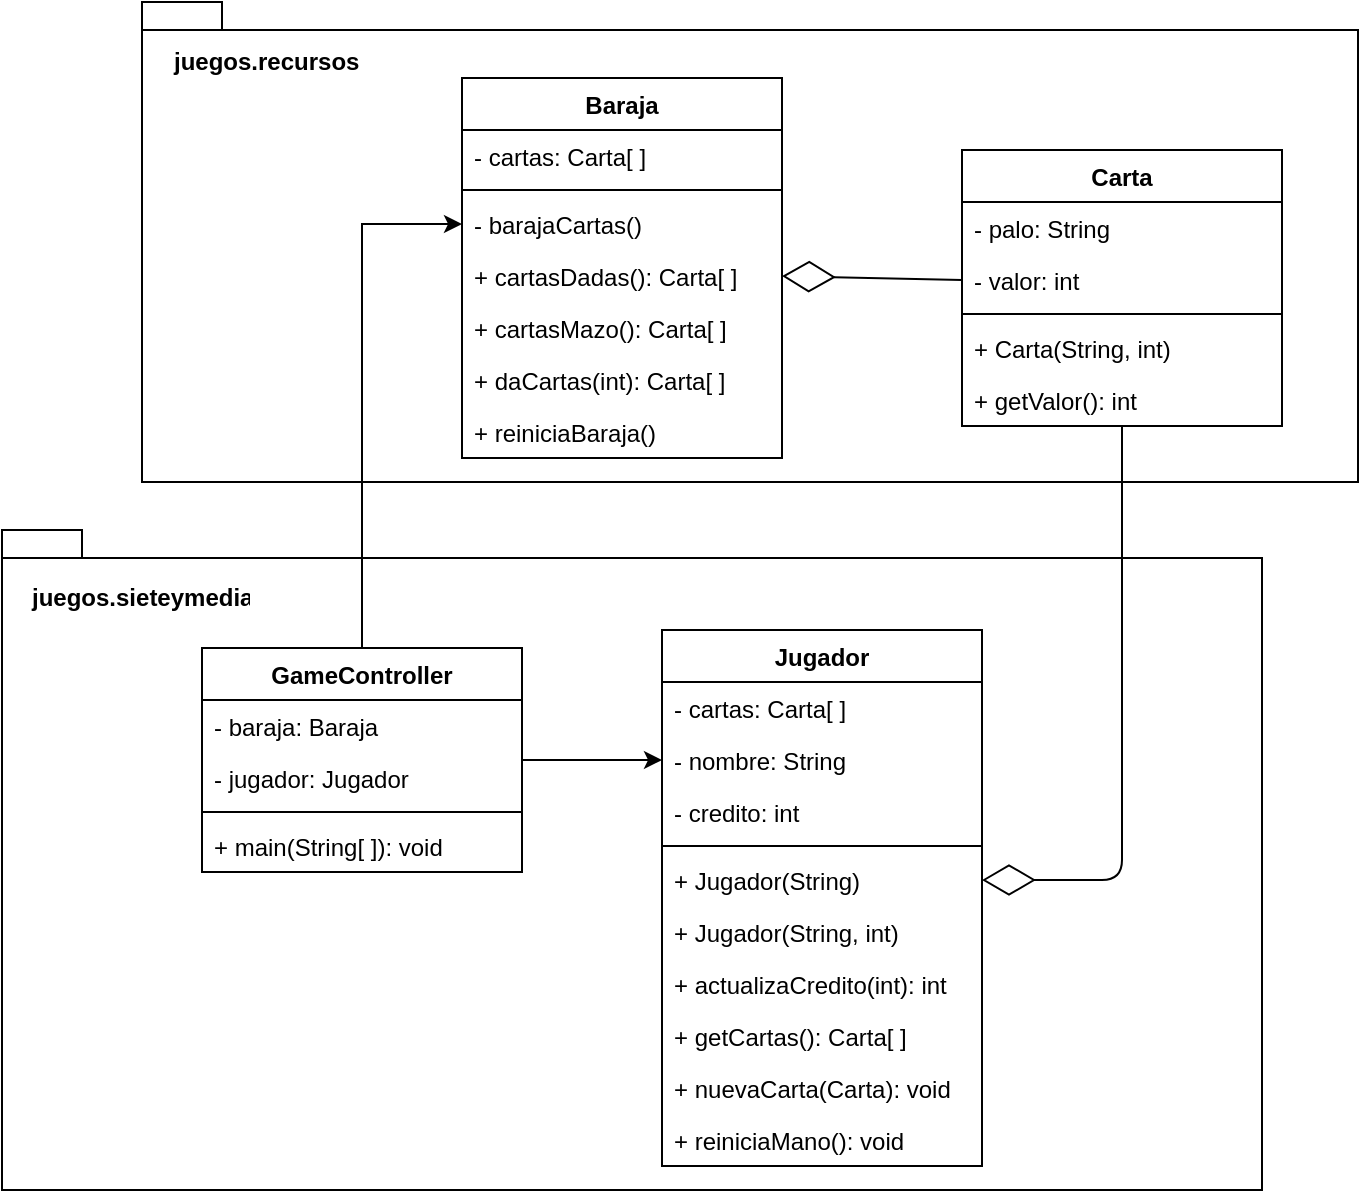 <mxfile version="12.5.5" type="device"><diagram id="cOz-jQHdaXocLVm7Q36K" name="Page-1"><mxGraphModel dx="1041" dy="641" grid="1" gridSize="10" guides="1" tooltips="1" connect="1" arrows="1" fold="1" page="1" pageScale="1" pageWidth="827" pageHeight="1169" math="0" shadow="0"><root><mxCell id="0"/><mxCell id="1" parent="0"/><mxCell id="6sSJ9NvwAniRR-6xkXy1-37" value="" style="shape=folder;fontStyle=1;spacingTop=10;tabWidth=40;tabHeight=14;tabPosition=left;html=1;" vertex="1" parent="1"><mxGeometry x="120" y="146" width="608" height="240" as="geometry"/></mxCell><mxCell id="6sSJ9NvwAniRR-6xkXy1-36" value="" style="shape=folder;fontStyle=1;spacingTop=10;tabWidth=40;tabHeight=14;tabPosition=left;html=1;" vertex="1" parent="1"><mxGeometry x="50" y="410" width="630" height="330" as="geometry"/></mxCell><mxCell id="6sSJ9NvwAniRR-6xkXy1-1" value="Baraja" style="swimlane;fontStyle=1;align=center;verticalAlign=top;childLayout=stackLayout;horizontal=1;startSize=26;horizontalStack=0;resizeParent=1;resizeParentMax=0;resizeLast=0;collapsible=1;marginBottom=0;" parent="1" vertex="1"><mxGeometry x="280" y="184" width="160" height="190" as="geometry"><mxRectangle x="210" y="150" width="70" height="26" as="alternateBounds"/></mxGeometry></mxCell><mxCell id="6sSJ9NvwAniRR-6xkXy1-2" value="- cartas: Carta[ ]" style="text;strokeColor=none;fillColor=none;align=left;verticalAlign=top;spacingLeft=4;spacingRight=4;overflow=hidden;rotatable=0;points=[[0,0.5],[1,0.5]];portConstraint=eastwest;" parent="6sSJ9NvwAniRR-6xkXy1-1" vertex="1"><mxGeometry y="26" width="160" height="26" as="geometry"/></mxCell><mxCell id="6sSJ9NvwAniRR-6xkXy1-3" value="" style="line;strokeWidth=1;fillColor=none;align=left;verticalAlign=middle;spacingTop=-1;spacingLeft=3;spacingRight=3;rotatable=0;labelPosition=right;points=[];portConstraint=eastwest;" parent="6sSJ9NvwAniRR-6xkXy1-1" vertex="1"><mxGeometry y="52" width="160" height="8" as="geometry"/></mxCell><mxCell id="6sSJ9NvwAniRR-6xkXy1-7" value="- barajaCartas()" style="text;strokeColor=none;fillColor=none;align=left;verticalAlign=top;spacingLeft=4;spacingRight=4;overflow=hidden;rotatable=0;points=[[0,0.5],[1,0.5]];portConstraint=eastwest;" parent="6sSJ9NvwAniRR-6xkXy1-1" vertex="1"><mxGeometry y="60" width="160" height="26" as="geometry"/></mxCell><mxCell id="6sSJ9NvwAniRR-6xkXy1-6" value="+ cartasDadas(): Carta[ ]" style="text;strokeColor=none;fillColor=none;align=left;verticalAlign=top;spacingLeft=4;spacingRight=4;overflow=hidden;rotatable=0;points=[[0,0.5],[1,0.5]];portConstraint=eastwest;" parent="6sSJ9NvwAniRR-6xkXy1-1" vertex="1"><mxGeometry y="86" width="160" height="26" as="geometry"/></mxCell><mxCell id="6sSJ9NvwAniRR-6xkXy1-5" value="+ cartasMazo(): Carta[ ]" style="text;strokeColor=none;fillColor=none;align=left;verticalAlign=top;spacingLeft=4;spacingRight=4;overflow=hidden;rotatable=0;points=[[0,0.5],[1,0.5]];portConstraint=eastwest;" parent="6sSJ9NvwAniRR-6xkXy1-1" vertex="1"><mxGeometry y="112" width="160" height="26" as="geometry"/></mxCell><mxCell id="6sSJ9NvwAniRR-6xkXy1-4" value="+ daCartas(int): Carta[ ]" style="text;strokeColor=none;fillColor=none;align=left;verticalAlign=top;spacingLeft=4;spacingRight=4;overflow=hidden;rotatable=0;points=[[0,0.5],[1,0.5]];portConstraint=eastwest;" parent="6sSJ9NvwAniRR-6xkXy1-1" vertex="1"><mxGeometry y="138" width="160" height="26" as="geometry"/></mxCell><mxCell id="6sSJ9NvwAniRR-6xkXy1-44" value="+ reiniciaBaraja()" style="text;strokeColor=none;fillColor=none;align=left;verticalAlign=top;spacingLeft=4;spacingRight=4;overflow=hidden;rotatable=0;points=[[0,0.5],[1,0.5]];portConstraint=eastwest;" vertex="1" parent="6sSJ9NvwAniRR-6xkXy1-1"><mxGeometry y="164" width="160" height="26" as="geometry"/></mxCell><mxCell id="6sSJ9NvwAniRR-6xkXy1-42" style="edgeStyle=orthogonalEdgeStyle;rounded=1;orthogonalLoop=1;jettySize=auto;html=1;entryX=1;entryY=0.5;entryDx=0;entryDy=0;endArrow=diamondThin;endFill=0;startArrow=none;startFill=0;endSize=24;" edge="1" parent="1" source="6sSJ9NvwAniRR-6xkXy1-8" target="6sSJ9NvwAniRR-6xkXy1-26"><mxGeometry relative="1" as="geometry"/></mxCell><mxCell id="6sSJ9NvwAniRR-6xkXy1-8" value="Carta" style="swimlane;fontStyle=1;align=center;verticalAlign=top;childLayout=stackLayout;horizontal=1;startSize=26;horizontalStack=0;resizeParent=1;resizeParentMax=0;resizeLast=0;collapsible=1;marginBottom=0;" vertex="1" parent="1"><mxGeometry x="530" y="220" width="160" height="138" as="geometry"/></mxCell><mxCell id="6sSJ9NvwAniRR-6xkXy1-9" value="- palo: String" style="text;strokeColor=none;fillColor=none;align=left;verticalAlign=top;spacingLeft=4;spacingRight=4;overflow=hidden;rotatable=0;points=[[0,0.5],[1,0.5]];portConstraint=eastwest;" vertex="1" parent="6sSJ9NvwAniRR-6xkXy1-8"><mxGeometry y="26" width="160" height="26" as="geometry"/></mxCell><mxCell id="6sSJ9NvwAniRR-6xkXy1-12" value="- valor: int" style="text;strokeColor=none;fillColor=none;align=left;verticalAlign=top;spacingLeft=4;spacingRight=4;overflow=hidden;rotatable=0;points=[[0,0.5],[1,0.5]];portConstraint=eastwest;" vertex="1" parent="6sSJ9NvwAniRR-6xkXy1-8"><mxGeometry y="52" width="160" height="26" as="geometry"/></mxCell><mxCell id="6sSJ9NvwAniRR-6xkXy1-10" value="" style="line;strokeWidth=1;fillColor=none;align=left;verticalAlign=middle;spacingTop=-1;spacingLeft=3;spacingRight=3;rotatable=0;labelPosition=right;points=[];portConstraint=eastwest;" vertex="1" parent="6sSJ9NvwAniRR-6xkXy1-8"><mxGeometry y="78" width="160" height="8" as="geometry"/></mxCell><mxCell id="6sSJ9NvwAniRR-6xkXy1-11" value="+ Carta(String, int)" style="text;strokeColor=none;fillColor=none;align=left;verticalAlign=top;spacingLeft=4;spacingRight=4;overflow=hidden;rotatable=0;points=[[0,0.5],[1,0.5]];portConstraint=eastwest;" vertex="1" parent="6sSJ9NvwAniRR-6xkXy1-8"><mxGeometry y="86" width="160" height="26" as="geometry"/></mxCell><mxCell id="6sSJ9NvwAniRR-6xkXy1-41" value="+ getValor(): int" style="text;strokeColor=none;fillColor=none;align=left;verticalAlign=top;spacingLeft=4;spacingRight=4;overflow=hidden;rotatable=0;points=[[0,0.5],[1,0.5]];portConstraint=eastwest;" vertex="1" parent="6sSJ9NvwAniRR-6xkXy1-8"><mxGeometry y="112" width="160" height="26" as="geometry"/></mxCell><mxCell id="6sSJ9NvwAniRR-6xkXy1-30" style="edgeStyle=orthogonalEdgeStyle;rounded=0;orthogonalLoop=1;jettySize=auto;html=1;exitX=0.5;exitY=0;exitDx=0;exitDy=0;" edge="1" parent="1" source="6sSJ9NvwAniRR-6xkXy1-15" target="6sSJ9NvwAniRR-6xkXy1-7"><mxGeometry relative="1" as="geometry"/></mxCell><mxCell id="6sSJ9NvwAniRR-6xkXy1-31" style="edgeStyle=orthogonalEdgeStyle;rounded=0;orthogonalLoop=1;jettySize=auto;html=1;entryX=0;entryY=0.5;entryDx=0;entryDy=0;" edge="1" parent="1" source="6sSJ9NvwAniRR-6xkXy1-15" target="6sSJ9NvwAniRR-6xkXy1-24"><mxGeometry relative="1" as="geometry"/></mxCell><mxCell id="6sSJ9NvwAniRR-6xkXy1-15" value="GameController" style="swimlane;fontStyle=1;align=center;verticalAlign=top;childLayout=stackLayout;horizontal=1;startSize=26;horizontalStack=0;resizeParent=1;resizeParentMax=0;resizeLast=0;collapsible=1;marginBottom=0;" vertex="1" parent="1"><mxGeometry x="150" y="469" width="160" height="112" as="geometry"/></mxCell><mxCell id="6sSJ9NvwAniRR-6xkXy1-16" value="- baraja: Baraja" style="text;strokeColor=none;fillColor=none;align=left;verticalAlign=top;spacingLeft=4;spacingRight=4;overflow=hidden;rotatable=0;points=[[0,0.5],[1,0.5]];portConstraint=eastwest;" vertex="1" parent="6sSJ9NvwAniRR-6xkXy1-15"><mxGeometry y="26" width="160" height="26" as="geometry"/></mxCell><mxCell id="6sSJ9NvwAniRR-6xkXy1-19" value="- jugador: Jugador" style="text;strokeColor=none;fillColor=none;align=left;verticalAlign=top;spacingLeft=4;spacingRight=4;overflow=hidden;rotatable=0;points=[[0,0.5],[1,0.5]];portConstraint=eastwest;" vertex="1" parent="6sSJ9NvwAniRR-6xkXy1-15"><mxGeometry y="52" width="160" height="26" as="geometry"/></mxCell><mxCell id="6sSJ9NvwAniRR-6xkXy1-17" value="" style="line;strokeWidth=1;fillColor=none;align=left;verticalAlign=middle;spacingTop=-1;spacingLeft=3;spacingRight=3;rotatable=0;labelPosition=right;points=[];portConstraint=eastwest;" vertex="1" parent="6sSJ9NvwAniRR-6xkXy1-15"><mxGeometry y="78" width="160" height="8" as="geometry"/></mxCell><mxCell id="6sSJ9NvwAniRR-6xkXy1-18" value="+ main(String[ ]): void" style="text;strokeColor=none;fillColor=none;align=left;verticalAlign=top;spacingLeft=4;spacingRight=4;overflow=hidden;rotatable=0;points=[[0,0.5],[1,0.5]];portConstraint=eastwest;" vertex="1" parent="6sSJ9NvwAniRR-6xkXy1-15"><mxGeometry y="86" width="160" height="26" as="geometry"/></mxCell><mxCell id="6sSJ9NvwAniRR-6xkXy1-22" value="" style="endArrow=diamondThin;endFill=0;endSize=24;html=1;entryX=1;entryY=0.5;entryDx=0;entryDy=0;exitX=0;exitY=0.5;exitDx=0;exitDy=0;" edge="1" parent="1" source="6sSJ9NvwAniRR-6xkXy1-12" target="6sSJ9NvwAniRR-6xkXy1-6"><mxGeometry width="160" relative="1" as="geometry"><mxPoint x="630" y="210" as="sourcePoint"/><mxPoint x="790" y="210" as="targetPoint"/></mxGeometry></mxCell><mxCell id="6sSJ9NvwAniRR-6xkXy1-23" value="Jugador" style="swimlane;fontStyle=1;align=center;verticalAlign=top;childLayout=stackLayout;horizontal=1;startSize=26;horizontalStack=0;resizeParent=1;resizeParentMax=0;resizeLast=0;collapsible=1;marginBottom=0;" vertex="1" parent="1"><mxGeometry x="380" y="460" width="160" height="268" as="geometry"/></mxCell><mxCell id="6sSJ9NvwAniRR-6xkXy1-28" value="- cartas: Carta[ ]" style="text;strokeColor=none;fillColor=none;align=left;verticalAlign=top;spacingLeft=4;spacingRight=4;overflow=hidden;rotatable=0;points=[[0,0.5],[1,0.5]];portConstraint=eastwest;" vertex="1" parent="6sSJ9NvwAniRR-6xkXy1-23"><mxGeometry y="26" width="160" height="26" as="geometry"/></mxCell><mxCell id="6sSJ9NvwAniRR-6xkXy1-24" value="- nombre: String" style="text;strokeColor=none;fillColor=none;align=left;verticalAlign=top;spacingLeft=4;spacingRight=4;overflow=hidden;rotatable=0;points=[[0,0.5],[1,0.5]];portConstraint=eastwest;" vertex="1" parent="6sSJ9NvwAniRR-6xkXy1-23"><mxGeometry y="52" width="160" height="26" as="geometry"/></mxCell><mxCell id="6sSJ9NvwAniRR-6xkXy1-27" value="- credito: int" style="text;strokeColor=none;fillColor=none;align=left;verticalAlign=top;spacingLeft=4;spacingRight=4;overflow=hidden;rotatable=0;points=[[0,0.5],[1,0.5]];portConstraint=eastwest;" vertex="1" parent="6sSJ9NvwAniRR-6xkXy1-23"><mxGeometry y="78" width="160" height="26" as="geometry"/></mxCell><mxCell id="6sSJ9NvwAniRR-6xkXy1-25" value="" style="line;strokeWidth=1;fillColor=none;align=left;verticalAlign=middle;spacingTop=-1;spacingLeft=3;spacingRight=3;rotatable=0;labelPosition=right;points=[];portConstraint=eastwest;" vertex="1" parent="6sSJ9NvwAniRR-6xkXy1-23"><mxGeometry y="104" width="160" height="8" as="geometry"/></mxCell><mxCell id="6sSJ9NvwAniRR-6xkXy1-26" value="+ Jugador(String)" style="text;strokeColor=none;fillColor=none;align=left;verticalAlign=top;spacingLeft=4;spacingRight=4;overflow=hidden;rotatable=0;points=[[0,0.5],[1,0.5]];portConstraint=eastwest;" vertex="1" parent="6sSJ9NvwAniRR-6xkXy1-23"><mxGeometry y="112" width="160" height="26" as="geometry"/></mxCell><mxCell id="6sSJ9NvwAniRR-6xkXy1-45" value="+ Jugador(String, int)" style="text;strokeColor=none;fillColor=none;align=left;verticalAlign=top;spacingLeft=4;spacingRight=4;overflow=hidden;rotatable=0;points=[[0,0.5],[1,0.5]];portConstraint=eastwest;" vertex="1" parent="6sSJ9NvwAniRR-6xkXy1-23"><mxGeometry y="138" width="160" height="26" as="geometry"/></mxCell><mxCell id="6sSJ9NvwAniRR-6xkXy1-40" value="+ actualizaCredito(int): int" style="text;strokeColor=none;fillColor=none;align=left;verticalAlign=top;spacingLeft=4;spacingRight=4;overflow=hidden;rotatable=0;points=[[0,0.5],[1,0.5]];portConstraint=eastwest;" vertex="1" parent="6sSJ9NvwAniRR-6xkXy1-23"><mxGeometry y="164" width="160" height="26" as="geometry"/></mxCell><mxCell id="6sSJ9NvwAniRR-6xkXy1-33" value="+ getCartas(): Carta[ ]" style="text;strokeColor=none;fillColor=none;align=left;verticalAlign=top;spacingLeft=4;spacingRight=4;overflow=hidden;rotatable=0;points=[[0,0.5],[1,0.5]];portConstraint=eastwest;" vertex="1" parent="6sSJ9NvwAniRR-6xkXy1-23"><mxGeometry y="190" width="160" height="26" as="geometry"/></mxCell><mxCell id="6sSJ9NvwAniRR-6xkXy1-46" value="+ nuevaCarta(Carta): void" style="text;strokeColor=none;fillColor=none;align=left;verticalAlign=top;spacingLeft=4;spacingRight=4;overflow=hidden;rotatable=0;points=[[0,0.5],[1,0.5]];portConstraint=eastwest;" vertex="1" parent="6sSJ9NvwAniRR-6xkXy1-23"><mxGeometry y="216" width="160" height="26" as="geometry"/></mxCell><mxCell id="6sSJ9NvwAniRR-6xkXy1-47" value="+ reiniciaMano(): void" style="text;strokeColor=none;fillColor=none;align=left;verticalAlign=top;spacingLeft=4;spacingRight=4;overflow=hidden;rotatable=0;points=[[0,0.5],[1,0.5]];portConstraint=eastwest;" vertex="1" parent="6sSJ9NvwAniRR-6xkXy1-23"><mxGeometry y="242" width="160" height="26" as="geometry"/></mxCell><mxCell id="6sSJ9NvwAniRR-6xkXy1-38" value="juegos.recursos" style="text;strokeColor=none;fillColor=none;align=left;verticalAlign=top;spacingLeft=4;spacingRight=4;overflow=hidden;rotatable=0;points=[[0,0.5],[1,0.5]];portConstraint=eastwest;fontStyle=1" vertex="1" parent="1"><mxGeometry x="130" y="162" width="120" height="26" as="geometry"/></mxCell><mxCell id="6sSJ9NvwAniRR-6xkXy1-39" value="juegos.sieteymedia" style="text;strokeColor=none;fillColor=none;align=left;verticalAlign=top;spacingLeft=4;spacingRight=4;overflow=hidden;rotatable=0;points=[[0,0.5],[1,0.5]];portConstraint=eastwest;fontStyle=1" vertex="1" parent="1"><mxGeometry x="59" y="430" width="120" height="26" as="geometry"/></mxCell></root></mxGraphModel></diagram></mxfile>